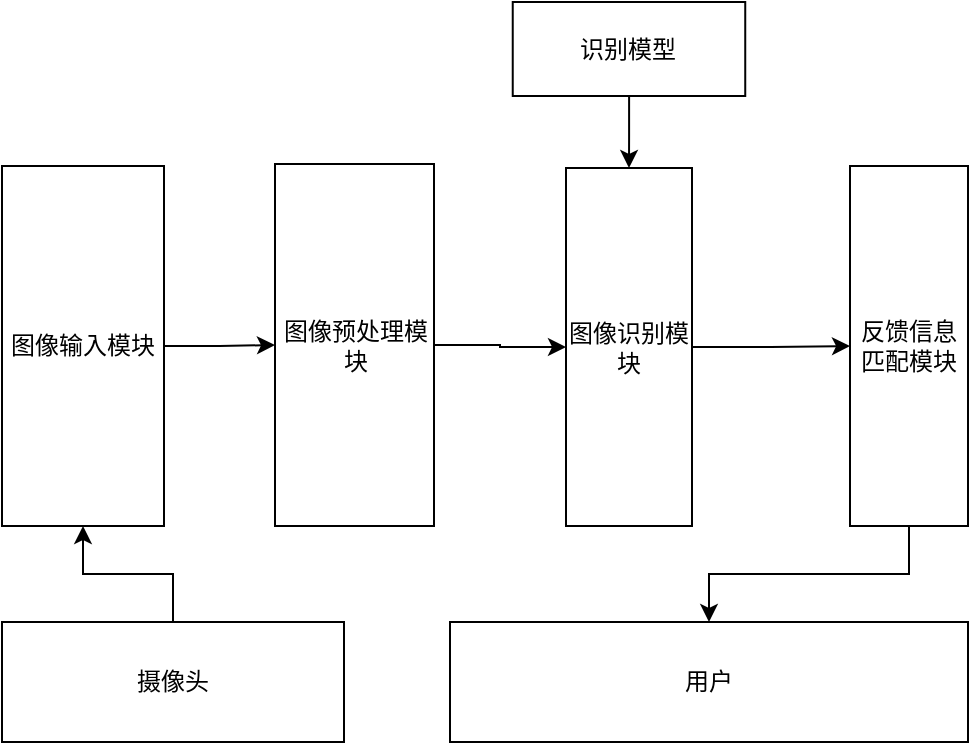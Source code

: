 <mxfile version="16.5.3" type="github" pages="4">
  <diagram id="C5RBs43oDa-KdzZeNtuy" name="Page-1">
    <mxGraphModel dx="926" dy="454" grid="0" gridSize="10" guides="1" tooltips="1" connect="1" arrows="1" fold="1" page="1" pageScale="1" pageWidth="827" pageHeight="1169" math="0" shadow="0">
      <root>
        <mxCell id="WIyWlLk6GJQsqaUBKTNV-0" />
        <mxCell id="WIyWlLk6GJQsqaUBKTNV-1" parent="WIyWlLk6GJQsqaUBKTNV-0" />
        <mxCell id="cOvs23Ht3cqRs1-K-zKc-15" value="" style="edgeStyle=orthogonalEdgeStyle;rounded=0;orthogonalLoop=1;jettySize=auto;html=1;" edge="1" parent="WIyWlLk6GJQsqaUBKTNV-1" source="cOvs23Ht3cqRs1-K-zKc-13" target="cOvs23Ht3cqRs1-K-zKc-14">
          <mxGeometry relative="1" as="geometry" />
        </mxCell>
        <mxCell id="cOvs23Ht3cqRs1-K-zKc-13" value="图像输入模块" style="rounded=0;whiteSpace=wrap;html=1;" vertex="1" parent="WIyWlLk6GJQsqaUBKTNV-1">
          <mxGeometry x="181" y="205" width="81" height="180" as="geometry" />
        </mxCell>
        <mxCell id="cOvs23Ht3cqRs1-K-zKc-17" value="" style="edgeStyle=orthogonalEdgeStyle;rounded=0;orthogonalLoop=1;jettySize=auto;html=1;" edge="1" parent="WIyWlLk6GJQsqaUBKTNV-1" source="cOvs23Ht3cqRs1-K-zKc-14" target="cOvs23Ht3cqRs1-K-zKc-16">
          <mxGeometry relative="1" as="geometry" />
        </mxCell>
        <mxCell id="cOvs23Ht3cqRs1-K-zKc-14" value="图像预处理模块" style="whiteSpace=wrap;html=1;rounded=0;" vertex="1" parent="WIyWlLk6GJQsqaUBKTNV-1">
          <mxGeometry x="317.5" y="204" width="79.5" height="181" as="geometry" />
        </mxCell>
        <mxCell id="cOvs23Ht3cqRs1-K-zKc-19" value="" style="edgeStyle=orthogonalEdgeStyle;rounded=0;orthogonalLoop=1;jettySize=auto;html=1;" edge="1" parent="WIyWlLk6GJQsqaUBKTNV-1" source="cOvs23Ht3cqRs1-K-zKc-16" target="cOvs23Ht3cqRs1-K-zKc-18">
          <mxGeometry relative="1" as="geometry" />
        </mxCell>
        <mxCell id="cOvs23Ht3cqRs1-K-zKc-16" value="图像识别模块" style="whiteSpace=wrap;html=1;rounded=0;" vertex="1" parent="WIyWlLk6GJQsqaUBKTNV-1">
          <mxGeometry x="463" y="206" width="63" height="179" as="geometry" />
        </mxCell>
        <mxCell id="cOvs23Ht3cqRs1-K-zKc-24" style="edgeStyle=orthogonalEdgeStyle;rounded=0;orthogonalLoop=1;jettySize=auto;html=1;" edge="1" parent="WIyWlLk6GJQsqaUBKTNV-1" source="cOvs23Ht3cqRs1-K-zKc-18" target="cOvs23Ht3cqRs1-K-zKc-23">
          <mxGeometry relative="1" as="geometry" />
        </mxCell>
        <mxCell id="cOvs23Ht3cqRs1-K-zKc-18" value="反馈信息匹配模块" style="whiteSpace=wrap;html=1;rounded=0;" vertex="1" parent="WIyWlLk6GJQsqaUBKTNV-1">
          <mxGeometry x="605" y="205" width="59" height="180" as="geometry" />
        </mxCell>
        <mxCell id="cOvs23Ht3cqRs1-K-zKc-21" style="edgeStyle=orthogonalEdgeStyle;rounded=0;orthogonalLoop=1;jettySize=auto;html=1;" edge="1" parent="WIyWlLk6GJQsqaUBKTNV-1" source="cOvs23Ht3cqRs1-K-zKc-20" target="cOvs23Ht3cqRs1-K-zKc-13">
          <mxGeometry relative="1" as="geometry" />
        </mxCell>
        <mxCell id="cOvs23Ht3cqRs1-K-zKc-20" value="摄像头" style="rounded=0;whiteSpace=wrap;html=1;" vertex="1" parent="WIyWlLk6GJQsqaUBKTNV-1">
          <mxGeometry x="181" y="433" width="171" height="60" as="geometry" />
        </mxCell>
        <mxCell id="cOvs23Ht3cqRs1-K-zKc-23" value="用户" style="rounded=0;whiteSpace=wrap;html=1;" vertex="1" parent="WIyWlLk6GJQsqaUBKTNV-1">
          <mxGeometry x="405" y="433" width="259" height="60" as="geometry" />
        </mxCell>
        <mxCell id="cOvs23Ht3cqRs1-K-zKc-29" value="" style="edgeStyle=orthogonalEdgeStyle;rounded=0;orthogonalLoop=1;jettySize=auto;html=1;" edge="1" parent="WIyWlLk6GJQsqaUBKTNV-1" source="cOvs23Ht3cqRs1-K-zKc-27" target="cOvs23Ht3cqRs1-K-zKc-16">
          <mxGeometry relative="1" as="geometry" />
        </mxCell>
        <mxCell id="cOvs23Ht3cqRs1-K-zKc-27" value="识别模型" style="whiteSpace=wrap;html=1;rounded=0;" vertex="1" parent="WIyWlLk6GJQsqaUBKTNV-1">
          <mxGeometry x="436.37" y="123" width="116.25" height="47" as="geometry" />
        </mxCell>
      </root>
    </mxGraphModel>
  </diagram>
  <diagram id="ZDz8Ed3ZfH9JRUdqpaNr" name="第 2 页">
    <mxGraphModel dx="1052" dy="545" grid="0" gridSize="10" guides="1" tooltips="1" connect="1" arrows="1" fold="1" page="1" pageScale="1" pageWidth="827" pageHeight="1169" math="0" shadow="0">
      <root>
        <mxCell id="gYLdtYOHdfGjkhNWZecv-0" />
        <mxCell id="gYLdtYOHdfGjkhNWZecv-1" parent="gYLdtYOHdfGjkhNWZecv-0" />
        <mxCell id="gYLdtYOHdfGjkhNWZecv-4" value="" style="edgeStyle=orthogonalEdgeStyle;rounded=0;orthogonalLoop=1;jettySize=auto;html=1;fontFamily=Tahoma;" edge="1" parent="gYLdtYOHdfGjkhNWZecv-1" source="gYLdtYOHdfGjkhNWZecv-2" target="gYLdtYOHdfGjkhNWZecv-3">
          <mxGeometry relative="1" as="geometry" />
        </mxCell>
        <mxCell id="gYLdtYOHdfGjkhNWZecv-2" value="&lt;span lang=&quot;EN-US&quot; style=&quot;font-size: 12.0pt&quot;&gt;DAO&lt;/span&gt;" style="rounded=0;whiteSpace=wrap;html=1;fontFamily=Tahoma;" vertex="1" parent="gYLdtYOHdfGjkhNWZecv-1">
          <mxGeometry x="172" y="167" width="69" height="155" as="geometry" />
        </mxCell>
        <mxCell id="gYLdtYOHdfGjkhNWZecv-6" value="" style="edgeStyle=orthogonalEdgeStyle;rounded=0;orthogonalLoop=1;jettySize=auto;html=1;fontFamily=Tahoma;" edge="1" parent="gYLdtYOHdfGjkhNWZecv-1" source="gYLdtYOHdfGjkhNWZecv-3" target="gYLdtYOHdfGjkhNWZecv-5">
          <mxGeometry relative="1" as="geometry" />
        </mxCell>
        <mxCell id="gYLdtYOHdfGjkhNWZecv-3" value="&lt;span lang=&quot;EN-US&quot; style=&quot;font-size: 12.0pt&quot;&gt;service&lt;/span&gt;" style="rounded=0;whiteSpace=wrap;html=1;fontFamily=Tahoma;" vertex="1" parent="gYLdtYOHdfGjkhNWZecv-1">
          <mxGeometry x="281" y="167" width="63" height="155" as="geometry" />
        </mxCell>
        <mxCell id="gYLdtYOHdfGjkhNWZecv-5" value="&lt;span lang=&quot;EN-US&quot; style=&quot;font-size: 12.0pt&quot;&gt;Controller&lt;/span&gt;" style="rounded=0;whiteSpace=wrap;html=1;fontFamily=Tahoma;" vertex="1" parent="gYLdtYOHdfGjkhNWZecv-1">
          <mxGeometry x="380" y="167" width="78" height="155" as="geometry" />
        </mxCell>
        <mxCell id="gYLdtYOHdfGjkhNWZecv-7" value="entity" style="rounded=0;whiteSpace=wrap;html=1;fontFamily=Tahoma;" vertex="1" parent="gYLdtYOHdfGjkhNWZecv-1">
          <mxGeometry x="172" y="350" width="288" height="40" as="geometry" />
        </mxCell>
        <mxCell id="gYLdtYOHdfGjkhNWZecv-9" value="Mysql" style="rounded=0;whiteSpace=wrap;html=1;fontFamily=Tahoma;" vertex="1" parent="gYLdtYOHdfGjkhNWZecv-1">
          <mxGeometry x="172" y="420" width="288" height="40" as="geometry" />
        </mxCell>
        <mxCell id="gYLdtYOHdfGjkhNWZecv-11" value="" style="shape=flexArrow;endArrow=classic;startArrow=classic;html=1;rounded=0;fontFamily=Tahoma;entryX=0.5;entryY=1;entryDx=0;entryDy=0;width=3.556;endSize=2.644;endWidth=6.222;startSize=3.467;startWidth=6.222;exitX=0.5;exitY=0;exitDx=0;exitDy=0;" edge="1" parent="gYLdtYOHdfGjkhNWZecv-1" source="gYLdtYOHdfGjkhNWZecv-9" target="gYLdtYOHdfGjkhNWZecv-7">
          <mxGeometry width="100" height="100" relative="1" as="geometry">
            <mxPoint x="316" y="430" as="sourcePoint" />
            <mxPoint x="430" y="320" as="targetPoint" />
          </mxGeometry>
        </mxCell>
        <mxCell id="gYLdtYOHdfGjkhNWZecv-12" value="" style="shape=flexArrow;endArrow=classic;startArrow=classic;html=1;rounded=0;fontFamily=Tahoma;width=3.556;endSize=2.644;endWidth=6.222;startSize=3.467;startWidth=6.222;" edge="1" parent="gYLdtYOHdfGjkhNWZecv-1">
          <mxGeometry width="100" height="100" relative="1" as="geometry">
            <mxPoint x="206" y="350" as="sourcePoint" />
            <mxPoint x="206" y="320" as="targetPoint" />
          </mxGeometry>
        </mxCell>
        <mxCell id="gYLdtYOHdfGjkhNWZecv-13" value="other utils" style="rounded=0;whiteSpace=wrap;html=1;fontFamily=Tahoma;" vertex="1" parent="gYLdtYOHdfGjkhNWZecv-1">
          <mxGeometry x="168.5" y="100" width="288" height="40" as="geometry" />
        </mxCell>
        <mxCell id="gYLdtYOHdfGjkhNWZecv-14" value="" style="shape=flexArrow;endArrow=classic;startArrow=classic;html=1;rounded=0;fontFamily=Tahoma;width=3.556;endSize=2.644;endWidth=6.222;startSize=3.467;startWidth=6.222;" edge="1" parent="gYLdtYOHdfGjkhNWZecv-1">
          <mxGeometry width="100" height="100" relative="1" as="geometry">
            <mxPoint x="312" y="167" as="sourcePoint" />
            <mxPoint x="312" y="140" as="targetPoint" />
          </mxGeometry>
        </mxCell>
        <mxCell id="gYLdtYOHdfGjkhNWZecv-15" value="&lt;b&gt;&lt;font style=&quot;font-size: 16px&quot;&gt;Nginx代理服务器&lt;/font&gt;&lt;/b&gt;" style="whiteSpace=wrap;html=1;fontFamily=Tahoma;" vertex="1" parent="gYLdtYOHdfGjkhNWZecv-1">
          <mxGeometry x="510" y="109.25" width="110" height="270.75" as="geometry" />
        </mxCell>
        <mxCell id="gYLdtYOHdfGjkhNWZecv-16" value="" style="shape=flexArrow;endArrow=classic;startArrow=classic;html=1;rounded=0;fontFamily=Tahoma;fontSize=16;entryX=0;entryY=0.5;entryDx=0;entryDy=0;exitX=1;exitY=0.5;exitDx=0;exitDy=0;" edge="1" parent="gYLdtYOHdfGjkhNWZecv-1" source="gYLdtYOHdfGjkhNWZecv-5" target="gYLdtYOHdfGjkhNWZecv-15">
          <mxGeometry width="100" height="100" relative="1" as="geometry">
            <mxPoint x="410" y="310" as="sourcePoint" />
            <mxPoint x="510" y="210" as="targetPoint" />
          </mxGeometry>
        </mxCell>
      </root>
    </mxGraphModel>
  </diagram>
  <diagram id="Np54WxdOY8LkGeFp13QG" name="第 3 页">
    <mxGraphModel dx="1052" dy="545" grid="0" gridSize="10" guides="1" tooltips="1" connect="1" arrows="1" fold="1" page="1" pageScale="1" pageWidth="827" pageHeight="1169" math="0" shadow="0">
      <root>
        <mxCell id="_Ug76DbJBbtQztTaRMv7-0" />
        <mxCell id="_Ug76DbJBbtQztTaRMv7-1" parent="_Ug76DbJBbtQztTaRMv7-0" />
        <mxCell id="O4Jy7pPXxhTML774LZmb-0" value="" style="strokeWidth=2;html=1;shape=mxgraph.flowchart.annotation_2;align=left;labelPosition=right;pointerEvents=1;fontFamily=Tahoma;fontSize=16;" vertex="1" parent="_Ug76DbJBbtQztTaRMv7-1">
          <mxGeometry x="130" y="295" width="49" height="109" as="geometry" />
        </mxCell>
        <mxCell id="O4Jy7pPXxhTML774LZmb-1" value="用户登录界面" style="whiteSpace=wrap;html=1;fontFamily=Tahoma;fontSize=16;" vertex="1" parent="_Ug76DbJBbtQztTaRMv7-1">
          <mxGeometry x="10" y="319.5" width="120" height="60" as="geometry" />
        </mxCell>
        <mxCell id="O4Jy7pPXxhTML774LZmb-22" value="" style="edgeStyle=orthogonalEdgeStyle;rounded=0;orthogonalLoop=1;jettySize=auto;html=1;fontFamily=Tahoma;fontSize=16;strokeWidth=2;" edge="1" parent="_Ug76DbJBbtQztTaRMv7-1" source="O4Jy7pPXxhTML774LZmb-2" target="O4Jy7pPXxhTML774LZmb-21">
          <mxGeometry relative="1" as="geometry" />
        </mxCell>
        <mxCell id="O4Jy7pPXxhTML774LZmb-2" value="&lt;span style=&quot;font-size: 12.0pt&quot;&gt;填报信息&lt;/span&gt;" style="whiteSpace=wrap;html=1;fontFamily=Tahoma;fontSize=16;strokeWidth=2;" vertex="1" parent="_Ug76DbJBbtQztTaRMv7-1">
          <mxGeometry x="177" y="264" width="120" height="60" as="geometry" />
        </mxCell>
        <mxCell id="O4Jy7pPXxhTML774LZmb-20" value="" style="edgeStyle=orthogonalEdgeStyle;rounded=0;orthogonalLoop=1;jettySize=auto;html=1;fontFamily=Tahoma;fontSize=16;strokeWidth=2;" edge="1" parent="_Ug76DbJBbtQztTaRMv7-1" source="O4Jy7pPXxhTML774LZmb-3" target="O4Jy7pPXxhTML774LZmb-19">
          <mxGeometry relative="1" as="geometry" />
        </mxCell>
        <mxCell id="O4Jy7pPXxhTML774LZmb-3" value="&lt;span style=&quot;font-size: 12.0pt&quot;&gt;学校概况&lt;/span&gt;" style="whiteSpace=wrap;html=1;fontFamily=Tahoma;fontSize=16;strokeWidth=2;" vertex="1" parent="_Ug76DbJBbtQztTaRMv7-1">
          <mxGeometry x="179" y="375" width="120" height="60" as="geometry" />
        </mxCell>
        <mxCell id="O4Jy7pPXxhTML774LZmb-9" value="" style="shape=partialRectangle;whiteSpace=wrap;html=1;bottom=0;right=0;fillColor=none;fontFamily=Tahoma;fontSize=16;strokeWidth=2;" vertex="1" parent="_Ug76DbJBbtQztTaRMv7-1">
          <mxGeometry x="154" y="190" width="21" height="113" as="geometry" />
        </mxCell>
        <mxCell id="O4Jy7pPXxhTML774LZmb-24" value="" style="edgeStyle=orthogonalEdgeStyle;rounded=0;orthogonalLoop=1;jettySize=auto;html=1;fontFamily=Tahoma;fontSize=16;strokeWidth=2;" edge="1" parent="_Ug76DbJBbtQztTaRMv7-1" source="O4Jy7pPXxhTML774LZmb-11" target="O4Jy7pPXxhTML774LZmb-23">
          <mxGeometry relative="1" as="geometry" />
        </mxCell>
        <mxCell id="O4Jy7pPXxhTML774LZmb-11" value="&lt;span style=&quot;font-size: 12.0pt&quot;&gt;缴费安排&lt;/span&gt;" style="whiteSpace=wrap;html=1;fontFamily=Tahoma;fontSize=16;strokeWidth=2;" vertex="1" parent="_Ug76DbJBbtQztTaRMv7-1">
          <mxGeometry x="177" y="160" width="120" height="60" as="geometry" />
        </mxCell>
        <mxCell id="O4Jy7pPXxhTML774LZmb-18" value="" style="edgeStyle=orthogonalEdgeStyle;rounded=0;orthogonalLoop=1;jettySize=auto;html=1;fontFamily=Tahoma;fontSize=16;strokeWidth=2;" edge="1" parent="_Ug76DbJBbtQztTaRMv7-1" source="O4Jy7pPXxhTML774LZmb-15" target="O4Jy7pPXxhTML774LZmb-17">
          <mxGeometry relative="1" as="geometry" />
        </mxCell>
        <mxCell id="O4Jy7pPXxhTML774LZmb-15" value="&lt;span style=&quot;font-size: 12.0pt&quot;&gt;问题反馈&lt;/span&gt;" style="whiteSpace=wrap;html=1;align=center;verticalAlign=middle;treeFolding=1;treeMoving=1;newEdgeStyle={&quot;edgeStyle&quot;:&quot;elbowEdgeStyle&quot;,&quot;startArrow&quot;:&quot;none&quot;,&quot;endArrow&quot;:&quot;none&quot;};fontFamily=Tahoma;fontSize=16;strokeWidth=2;" vertex="1" parent="_Ug76DbJBbtQztTaRMv7-1">
          <mxGeometry x="179" y="472" width="120" height="60" as="geometry" />
        </mxCell>
        <mxCell id="O4Jy7pPXxhTML774LZmb-16" value="" style="edgeStyle=elbowEdgeStyle;elbow=vertical;startArrow=none;endArrow=none;rounded=0;fontFamily=Tahoma;fontSize=16;exitX=0.511;exitY=0.954;exitDx=0;exitDy=0;exitPerimeter=0;entryX=0;entryY=0.5;entryDx=0;entryDy=0;strokeWidth=2;" edge="1" target="O4Jy7pPXxhTML774LZmb-15" parent="_Ug76DbJBbtQztTaRMv7-1" source="O4Jy7pPXxhTML774LZmb-0">
          <mxGeometry relative="1" as="geometry">
            <mxPoint x="154" y="406" as="sourcePoint" />
            <Array as="points">
              <mxPoint x="148" y="494" />
            </Array>
          </mxGeometry>
        </mxCell>
        <mxCell id="O4Jy7pPXxhTML774LZmb-17" value="学校投诉电话" style="whiteSpace=wrap;html=1;fontSize=16;fontFamily=Tahoma;strokeWidth=2;" vertex="1" parent="_Ug76DbJBbtQztTaRMv7-1">
          <mxGeometry x="379" y="472" width="120" height="60" as="geometry" />
        </mxCell>
        <mxCell id="O4Jy7pPXxhTML774LZmb-19" value="学校信息展示页面" style="whiteSpace=wrap;html=1;fontSize=16;fontFamily=Tahoma;strokeWidth=2;" vertex="1" parent="_Ug76DbJBbtQztTaRMv7-1">
          <mxGeometry x="379" y="375" width="120" height="60" as="geometry" />
        </mxCell>
        <mxCell id="O4Jy7pPXxhTML774LZmb-21" value="学生信息填报" style="whiteSpace=wrap;html=1;fontSize=16;fontFamily=Tahoma;strokeWidth=2;" vertex="1" parent="_Ug76DbJBbtQztTaRMv7-1">
          <mxGeometry x="377" y="264" width="120" height="60" as="geometry" />
        </mxCell>
        <mxCell id="O4Jy7pPXxhTML774LZmb-23" value="学校缴费公告" style="whiteSpace=wrap;html=1;fontSize=16;fontFamily=Tahoma;strokeWidth=2;" vertex="1" parent="_Ug76DbJBbtQztTaRMv7-1">
          <mxGeometry x="377" y="160" width="120" height="60" as="geometry" />
        </mxCell>
      </root>
    </mxGraphModel>
  </diagram>
  <diagram id="HFl-NL5X4cXIPzIzcT8V" name="第 4 页">
    <mxGraphModel dx="1052" dy="545" grid="0" gridSize="10" guides="1" tooltips="1" connect="1" arrows="1" fold="1" page="1" pageScale="1" pageWidth="827" pageHeight="1169" math="0" shadow="0">
      <root>
        <mxCell id="wb3yYfk0wag1c0wW_Gdp-0" />
        <mxCell id="wb3yYfk0wag1c0wW_Gdp-1" parent="wb3yYfk0wag1c0wW_Gdp-0" />
        <mxCell id="wb3yYfk0wag1c0wW_Gdp-2" value="" style="strokeWidth=2;html=1;shape=mxgraph.flowchart.annotation_2;align=left;labelPosition=right;pointerEvents=1;fontFamily=Tahoma;fontSize=16;" vertex="1" parent="wb3yYfk0wag1c0wW_Gdp-1">
          <mxGeometry x="130" y="295" width="49" height="112" as="geometry" />
        </mxCell>
        <mxCell id="wb3yYfk0wag1c0wW_Gdp-3" value="管理员登录界面" style="whiteSpace=wrap;html=1;fontFamily=Tahoma;fontSize=16;" vertex="1" parent="wb3yYfk0wag1c0wW_Gdp-1">
          <mxGeometry x="10" y="315" width="120" height="60" as="geometry" />
        </mxCell>
        <mxCell id="wb3yYfk0wag1c0wW_Gdp-4" value="" style="edgeStyle=orthogonalEdgeStyle;rounded=0;orthogonalLoop=1;jettySize=auto;html=1;fontFamily=Tahoma;fontSize=16;strokeWidth=2;" edge="1" parent="wb3yYfk0wag1c0wW_Gdp-1" source="wb3yYfk0wag1c0wW_Gdp-5" target="wb3yYfk0wag1c0wW_Gdp-16">
          <mxGeometry relative="1" as="geometry" />
        </mxCell>
        <mxCell id="wb3yYfk0wag1c0wW_Gdp-5" value="&lt;span style=&quot;font-size: 12.0pt&quot;&gt;填报信息&lt;/span&gt;" style="whiteSpace=wrap;html=1;fontFamily=Tahoma;fontSize=16;strokeWidth=2;" vertex="1" parent="wb3yYfk0wag1c0wW_Gdp-1">
          <mxGeometry x="177" y="264" width="120" height="60" as="geometry" />
        </mxCell>
        <mxCell id="wb3yYfk0wag1c0wW_Gdp-6" value="" style="edgeStyle=orthogonalEdgeStyle;rounded=0;orthogonalLoop=1;jettySize=auto;html=1;fontFamily=Tahoma;fontSize=16;strokeWidth=2;" edge="1" parent="wb3yYfk0wag1c0wW_Gdp-1" source="wb3yYfk0wag1c0wW_Gdp-7" target="wb3yYfk0wag1c0wW_Gdp-15">
          <mxGeometry relative="1" as="geometry" />
        </mxCell>
        <mxCell id="wb3yYfk0wag1c0wW_Gdp-7" value="问题反馈" style="whiteSpace=wrap;html=1;fontFamily=Tahoma;fontSize=16;strokeWidth=2;" vertex="1" parent="wb3yYfk0wag1c0wW_Gdp-1">
          <mxGeometry x="179" y="375" width="120" height="60" as="geometry" />
        </mxCell>
        <mxCell id="wb3yYfk0wag1c0wW_Gdp-8" value="" style="shape=partialRectangle;whiteSpace=wrap;html=1;bottom=0;right=0;fillColor=none;fontFamily=Tahoma;fontSize=16;strokeWidth=2;" vertex="1" parent="wb3yYfk0wag1c0wW_Gdp-1">
          <mxGeometry x="154" y="190" width="21" height="113" as="geometry" />
        </mxCell>
        <mxCell id="wb3yYfk0wag1c0wW_Gdp-9" value="" style="edgeStyle=orthogonalEdgeStyle;rounded=0;orthogonalLoop=1;jettySize=auto;html=1;fontFamily=Tahoma;fontSize=16;strokeWidth=2;" edge="1" parent="wb3yYfk0wag1c0wW_Gdp-1" source="wb3yYfk0wag1c0wW_Gdp-10" target="wb3yYfk0wag1c0wW_Gdp-17">
          <mxGeometry relative="1" as="geometry" />
        </mxCell>
        <mxCell id="wb3yYfk0wag1c0wW_Gdp-10" value="&lt;span style=&quot;font-size: 12.0pt&quot;&gt;缴费安排&lt;/span&gt;" style="whiteSpace=wrap;html=1;fontFamily=Tahoma;fontSize=16;strokeWidth=2;" vertex="1" parent="wb3yYfk0wag1c0wW_Gdp-1">
          <mxGeometry x="177" y="160" width="120" height="60" as="geometry" />
        </mxCell>
        <mxCell id="wb3yYfk0wag1c0wW_Gdp-15" value="处理学生的问题反馈" style="whiteSpace=wrap;html=1;fontSize=16;fontFamily=Tahoma;strokeWidth=2;" vertex="1" parent="wb3yYfk0wag1c0wW_Gdp-1">
          <mxGeometry x="379" y="375" width="163" height="60" as="geometry" />
        </mxCell>
        <mxCell id="wb3yYfk0wag1c0wW_Gdp-16" value="查看学生信息填报" style="whiteSpace=wrap;html=1;fontSize=16;fontFamily=Tahoma;strokeWidth=2;" vertex="1" parent="wb3yYfk0wag1c0wW_Gdp-1">
          <mxGeometry x="377" y="264" width="164" height="60" as="geometry" />
        </mxCell>
        <mxCell id="wb3yYfk0wag1c0wW_Gdp-17" value="发布学校缴费公告" style="whiteSpace=wrap;html=1;fontSize=16;fontFamily=Tahoma;strokeWidth=2;" vertex="1" parent="wb3yYfk0wag1c0wW_Gdp-1">
          <mxGeometry x="377" y="160" width="164" height="60" as="geometry" />
        </mxCell>
      </root>
    </mxGraphModel>
  </diagram>
</mxfile>
